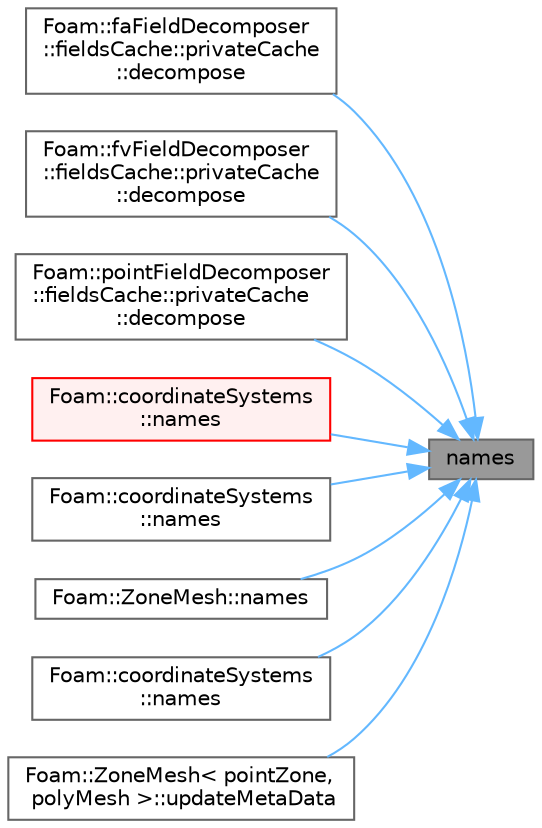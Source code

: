 digraph "names"
{
 // LATEX_PDF_SIZE
  bgcolor="transparent";
  edge [fontname=Helvetica,fontsize=10,labelfontname=Helvetica,labelfontsize=10];
  node [fontname=Helvetica,fontsize=10,shape=box,height=0.2,width=0.4];
  rankdir="RL";
  Node1 [id="Node000001",label="names",height=0.2,width=0.4,color="gray40", fillcolor="grey60", style="filled", fontcolor="black",tooltip=" "];
  Node1 -> Node2 [id="edge1_Node000001_Node000002",dir="back",color="steelblue1",style="solid",tooltip=" "];
  Node2 [id="Node000002",label="Foam::faFieldDecomposer\l::fieldsCache::privateCache\l::decompose",height=0.2,width=0.4,color="grey40", fillcolor="white", style="filled",URL="$classFoam_1_1faFieldDecomposer_1_1fieldsCache_1_1privateCache.html#ad2a615e5a9d66c369e532492267c9ecc",tooltip=" "];
  Node1 -> Node3 [id="edge2_Node000001_Node000003",dir="back",color="steelblue1",style="solid",tooltip=" "];
  Node3 [id="Node000003",label="Foam::fvFieldDecomposer\l::fieldsCache::privateCache\l::decompose",height=0.2,width=0.4,color="grey40", fillcolor="white", style="filled",URL="$classFoam_1_1fvFieldDecomposer_1_1fieldsCache_1_1privateCache.html#adc02e775ea9ac3e534f4c97018a66515",tooltip=" "];
  Node1 -> Node4 [id="edge3_Node000001_Node000004",dir="back",color="steelblue1",style="solid",tooltip=" "];
  Node4 [id="Node000004",label="Foam::pointFieldDecomposer\l::fieldsCache::privateCache\l::decompose",height=0.2,width=0.4,color="grey40", fillcolor="white", style="filled",URL="$classFoam_1_1pointFieldDecomposer_1_1fieldsCache_1_1privateCache.html#a78b12de9d4fef6c2fba0da96621e5297",tooltip=" "];
  Node1 -> Node5 [id="edge4_Node000001_Node000005",dir="back",color="steelblue1",style="solid",tooltip=" "];
  Node5 [id="Node000005",label="Foam::coordinateSystems\l::names",height=0.2,width=0.4,color="red", fillcolor="#FFF0F0", style="filled",URL="$classFoam_1_1coordinateSystems.html#ada6aa4fc7adb36994dc5e27d319a3acc",tooltip=" "];
  Node1 -> Node7 [id="edge5_Node000001_Node000007",dir="back",color="steelblue1",style="solid",tooltip=" "];
  Node7 [id="Node000007",label="Foam::coordinateSystems\l::names",height=0.2,width=0.4,color="grey40", fillcolor="white", style="filled",URL="$classFoam_1_1coordinateSystems.html#ad64f8a1125d1082b0ddaf5e883d343c7",tooltip=" "];
  Node1 -> Node8 [id="edge6_Node000001_Node000008",dir="back",color="steelblue1",style="solid",tooltip=" "];
  Node8 [id="Node000008",label="Foam::ZoneMesh::names",height=0.2,width=0.4,color="grey40", fillcolor="white", style="filled",URL="$classFoam_1_1ZoneMesh.html#aa4f5439d81f096ede4b90c4a690de04e",tooltip=" "];
  Node1 -> Node9 [id="edge7_Node000001_Node000009",dir="back",color="steelblue1",style="solid",tooltip=" "];
  Node9 [id="Node000009",label="Foam::coordinateSystems\l::names",height=0.2,width=0.4,color="grey40", fillcolor="white", style="filled",URL="$classFoam_1_1coordinateSystems.html#aa4f5439d81f096ede4b90c4a690de04e",tooltip=" "];
  Node1 -> Node10 [id="edge8_Node000001_Node000010",dir="back",color="steelblue1",style="solid",tooltip=" "];
  Node10 [id="Node000010",label="Foam::ZoneMesh\< pointZone,\l polyMesh \>::updateMetaData",height=0.2,width=0.4,color="grey40", fillcolor="white", style="filled",URL="$classFoam_1_1ZoneMesh.html#a709f66c0ee34c4911651b9107d735dee",tooltip=" "];
}
